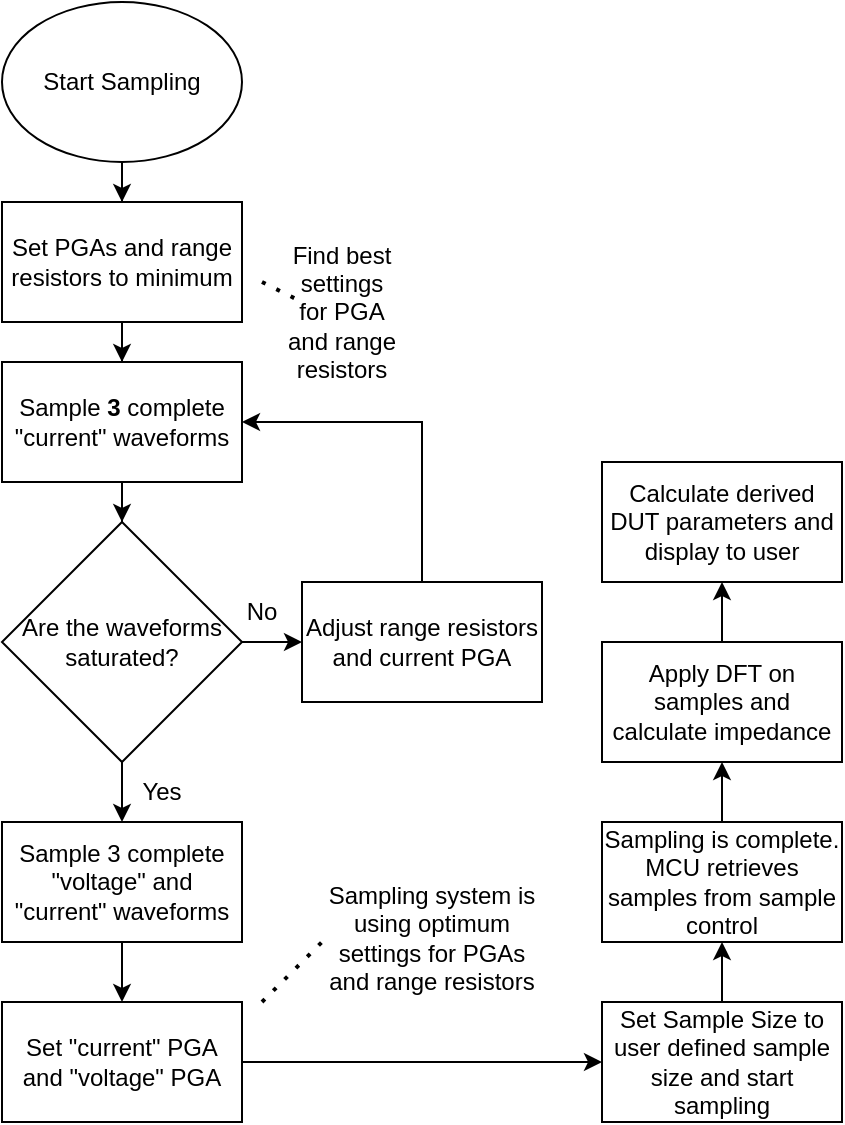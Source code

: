 <mxfile version="24.8.6">
  <diagram name="Side-1" id="8OrAdYbBXp9oCwXvnZ2c">
    <mxGraphModel dx="1500" dy="794" grid="1" gridSize="10" guides="1" tooltips="1" connect="1" arrows="1" fold="1" page="1" pageScale="1" pageWidth="827" pageHeight="1169" math="0" shadow="0">
      <root>
        <mxCell id="0" />
        <mxCell id="1" parent="0" />
        <mxCell id="QxHdlr45TzsjBveYO2BA-14" value="" style="edgeStyle=orthogonalEdgeStyle;rounded=0;orthogonalLoop=1;jettySize=auto;html=1;" edge="1" parent="1" source="QxHdlr45TzsjBveYO2BA-1" target="QxHdlr45TzsjBveYO2BA-12">
          <mxGeometry relative="1" as="geometry" />
        </mxCell>
        <mxCell id="QxHdlr45TzsjBveYO2BA-1" value="Start Sampling" style="ellipse;whiteSpace=wrap;html=1;" vertex="1" parent="1">
          <mxGeometry x="200" y="30" width="120" height="80" as="geometry" />
        </mxCell>
        <mxCell id="QxHdlr45TzsjBveYO2BA-5" value="" style="edgeStyle=orthogonalEdgeStyle;rounded=0;orthogonalLoop=1;jettySize=auto;html=1;" edge="1" parent="1" source="QxHdlr45TzsjBveYO2BA-2" target="QxHdlr45TzsjBveYO2BA-4">
          <mxGeometry relative="1" as="geometry" />
        </mxCell>
        <mxCell id="QxHdlr45TzsjBveYO2BA-2" value="Sample &lt;b&gt;3&lt;/b&gt;&amp;nbsp;complete &quot;current&quot; waveforms" style="rounded=0;whiteSpace=wrap;html=1;" vertex="1" parent="1">
          <mxGeometry x="200" y="210" width="120" height="60" as="geometry" />
        </mxCell>
        <mxCell id="QxHdlr45TzsjBveYO2BA-9" value="" style="edgeStyle=orthogonalEdgeStyle;rounded=0;orthogonalLoop=1;jettySize=auto;html=1;" edge="1" parent="1" source="QxHdlr45TzsjBveYO2BA-4" target="QxHdlr45TzsjBveYO2BA-8">
          <mxGeometry relative="1" as="geometry" />
        </mxCell>
        <mxCell id="QxHdlr45TzsjBveYO2BA-17" value="" style="edgeStyle=orthogonalEdgeStyle;rounded=0;orthogonalLoop=1;jettySize=auto;html=1;" edge="1" parent="1" source="QxHdlr45TzsjBveYO2BA-4" target="QxHdlr45TzsjBveYO2BA-16">
          <mxGeometry relative="1" as="geometry" />
        </mxCell>
        <mxCell id="QxHdlr45TzsjBveYO2BA-4" value="Are the waveforms saturated?" style="rhombus;whiteSpace=wrap;html=1;" vertex="1" parent="1">
          <mxGeometry x="200" y="290" width="120" height="120" as="geometry" />
        </mxCell>
        <mxCell id="QxHdlr45TzsjBveYO2BA-10" style="edgeStyle=orthogonalEdgeStyle;rounded=0;orthogonalLoop=1;jettySize=auto;html=1;entryX=1;entryY=0.5;entryDx=0;entryDy=0;" edge="1" parent="1" source="QxHdlr45TzsjBveYO2BA-8" target="QxHdlr45TzsjBveYO2BA-2">
          <mxGeometry relative="1" as="geometry">
            <Array as="points">
              <mxPoint x="410" y="240" />
            </Array>
          </mxGeometry>
        </mxCell>
        <mxCell id="QxHdlr45TzsjBveYO2BA-8" value="Adjust range resistors&lt;div&gt;and current PGA&lt;/div&gt;" style="rounded=0;whiteSpace=wrap;html=1;" vertex="1" parent="1">
          <mxGeometry x="350" y="320" width="120" height="60" as="geometry" />
        </mxCell>
        <mxCell id="QxHdlr45TzsjBveYO2BA-11" value="No" style="text;html=1;align=center;verticalAlign=middle;whiteSpace=wrap;rounded=0;" vertex="1" parent="1">
          <mxGeometry x="300" y="320" width="60" height="30" as="geometry" />
        </mxCell>
        <mxCell id="QxHdlr45TzsjBveYO2BA-13" value="" style="edgeStyle=orthogonalEdgeStyle;rounded=0;orthogonalLoop=1;jettySize=auto;html=1;" edge="1" parent="1" source="QxHdlr45TzsjBveYO2BA-12" target="QxHdlr45TzsjBveYO2BA-2">
          <mxGeometry relative="1" as="geometry" />
        </mxCell>
        <mxCell id="QxHdlr45TzsjBveYO2BA-12" value="Set PGAs and range resistors to minimum" style="rounded=0;whiteSpace=wrap;html=1;" vertex="1" parent="1">
          <mxGeometry x="200" y="130" width="120" height="60" as="geometry" />
        </mxCell>
        <mxCell id="QxHdlr45TzsjBveYO2BA-15" value="Yes" style="text;html=1;align=center;verticalAlign=middle;whiteSpace=wrap;rounded=0;" vertex="1" parent="1">
          <mxGeometry x="250" y="410" width="60" height="30" as="geometry" />
        </mxCell>
        <mxCell id="QxHdlr45TzsjBveYO2BA-19" value="" style="edgeStyle=orthogonalEdgeStyle;rounded=0;orthogonalLoop=1;jettySize=auto;html=1;" edge="1" parent="1" source="QxHdlr45TzsjBveYO2BA-16" target="QxHdlr45TzsjBveYO2BA-18">
          <mxGeometry relative="1" as="geometry" />
        </mxCell>
        <mxCell id="QxHdlr45TzsjBveYO2BA-16" value="Sample 3 complete &quot;voltage&quot; and &quot;current&quot; waveforms" style="rounded=0;whiteSpace=wrap;html=1;" vertex="1" parent="1">
          <mxGeometry x="200" y="440" width="120" height="60" as="geometry" />
        </mxCell>
        <mxCell id="QxHdlr45TzsjBveYO2BA-37" style="edgeStyle=orthogonalEdgeStyle;rounded=0;orthogonalLoop=1;jettySize=auto;html=1;entryX=0;entryY=0.5;entryDx=0;entryDy=0;" edge="1" parent="1" source="QxHdlr45TzsjBveYO2BA-18" target="QxHdlr45TzsjBveYO2BA-23">
          <mxGeometry relative="1" as="geometry" />
        </mxCell>
        <mxCell id="QxHdlr45TzsjBveYO2BA-18" value="Set &quot;current&quot; PGA and &quot;voltage&quot; PGA" style="rounded=0;whiteSpace=wrap;html=1;" vertex="1" parent="1">
          <mxGeometry x="200" y="530" width="120" height="60" as="geometry" />
        </mxCell>
        <mxCell id="QxHdlr45TzsjBveYO2BA-20" value="Sampling system is using optimum settings for PGAs and range resistors" style="text;html=1;align=center;verticalAlign=middle;whiteSpace=wrap;rounded=0;" vertex="1" parent="1">
          <mxGeometry x="360" y="480" width="110" height="35" as="geometry" />
        </mxCell>
        <mxCell id="QxHdlr45TzsjBveYO2BA-22" value="" style="endArrow=none;dashed=1;html=1;dashPattern=1 3;strokeWidth=2;rounded=0;" edge="1" parent="1">
          <mxGeometry width="50" height="50" relative="1" as="geometry">
            <mxPoint x="330" y="530" as="sourcePoint" />
            <mxPoint x="360" y="500" as="targetPoint" />
          </mxGeometry>
        </mxCell>
        <mxCell id="QxHdlr45TzsjBveYO2BA-38" value="" style="edgeStyle=orthogonalEdgeStyle;rounded=0;orthogonalLoop=1;jettySize=auto;html=1;" edge="1" parent="1" source="QxHdlr45TzsjBveYO2BA-23" target="QxHdlr45TzsjBveYO2BA-25">
          <mxGeometry relative="1" as="geometry" />
        </mxCell>
        <mxCell id="QxHdlr45TzsjBveYO2BA-23" value="Set Sample Size to user defined sample size and start sampling" style="rounded=0;whiteSpace=wrap;html=1;" vertex="1" parent="1">
          <mxGeometry x="500" y="530" width="120" height="60" as="geometry" />
        </mxCell>
        <mxCell id="QxHdlr45TzsjBveYO2BA-39" value="" style="edgeStyle=orthogonalEdgeStyle;rounded=0;orthogonalLoop=1;jettySize=auto;html=1;" edge="1" parent="1" source="QxHdlr45TzsjBveYO2BA-25" target="QxHdlr45TzsjBveYO2BA-27">
          <mxGeometry relative="1" as="geometry" />
        </mxCell>
        <mxCell id="QxHdlr45TzsjBveYO2BA-25" value="Sampling is complete. MCU retrieves samples from sample control" style="rounded=0;whiteSpace=wrap;html=1;" vertex="1" parent="1">
          <mxGeometry x="500" y="440" width="120" height="60" as="geometry" />
        </mxCell>
        <mxCell id="QxHdlr45TzsjBveYO2BA-40" value="" style="edgeStyle=orthogonalEdgeStyle;rounded=0;orthogonalLoop=1;jettySize=auto;html=1;" edge="1" parent="1" source="QxHdlr45TzsjBveYO2BA-27" target="QxHdlr45TzsjBveYO2BA-29">
          <mxGeometry relative="1" as="geometry" />
        </mxCell>
        <mxCell id="QxHdlr45TzsjBveYO2BA-27" value="Apply DFT on samples and calculate impedance" style="rounded=0;whiteSpace=wrap;html=1;" vertex="1" parent="1">
          <mxGeometry x="500" y="350" width="120" height="60" as="geometry" />
        </mxCell>
        <mxCell id="QxHdlr45TzsjBveYO2BA-29" value="Calculate derived DUT parameters and display to user" style="rounded=0;whiteSpace=wrap;html=1;" vertex="1" parent="1">
          <mxGeometry x="500" y="260" width="120" height="60" as="geometry" />
        </mxCell>
        <mxCell id="QxHdlr45TzsjBveYO2BA-35" value="Find best settings for PGA and range resistors" style="text;html=1;align=center;verticalAlign=middle;whiteSpace=wrap;rounded=0;" vertex="1" parent="1">
          <mxGeometry x="340" y="170" width="60" height="30" as="geometry" />
        </mxCell>
        <mxCell id="QxHdlr45TzsjBveYO2BA-36" value="" style="endArrow=none;dashed=1;html=1;dashPattern=1 3;strokeWidth=2;rounded=0;" edge="1" parent="1">
          <mxGeometry width="50" height="50" relative="1" as="geometry">
            <mxPoint x="330" y="170" as="sourcePoint" />
            <mxPoint x="350" y="180" as="targetPoint" />
          </mxGeometry>
        </mxCell>
      </root>
    </mxGraphModel>
  </diagram>
</mxfile>
